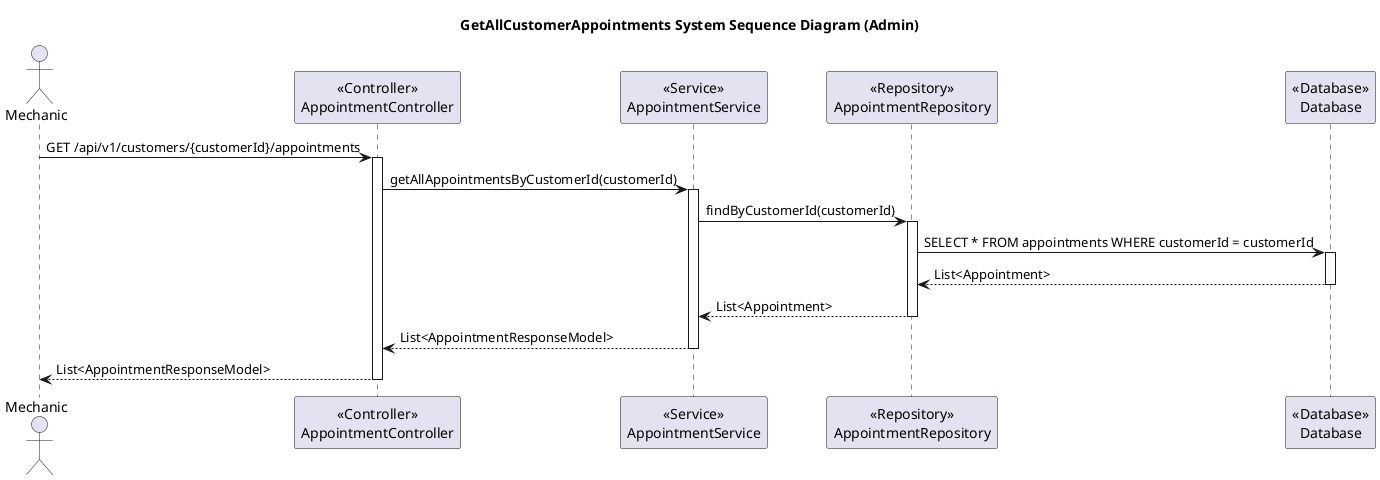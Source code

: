@startuml
title GetAllCustomerAppointments System Sequence Diagram (Admin)

actor Mechanic

participant AppointmentController as "<<Controller>>\nAppointmentController"
participant AppointmentService as "<<Service>>\nAppointmentService"
participant AppointmentRepository as "<<Repository>>\nAppointmentRepository"
participant Database as "<<Database>>\nDatabase"

Mechanic -> AppointmentController: GET /api/v1/customers/{customerId}/appointments
activate AppointmentController

AppointmentController -> AppointmentService: getAllAppointmentsByCustomerId(customerId)
activate AppointmentService

AppointmentService -> AppointmentRepository: findByCustomerId(customerId)
activate AppointmentRepository

AppointmentRepository -> Database: SELECT * FROM appointments WHERE customerId = customerId
activate Database

Database --> AppointmentRepository: List<Appointment>
deactivate Database

AppointmentRepository --> AppointmentService: List<Appointment>
deactivate AppointmentRepository

AppointmentService --> AppointmentController: List<AppointmentResponseModel>
deactivate AppointmentService

AppointmentController --> Mechanic: List<AppointmentResponseModel>
deactivate AppointmentController
@enduml
